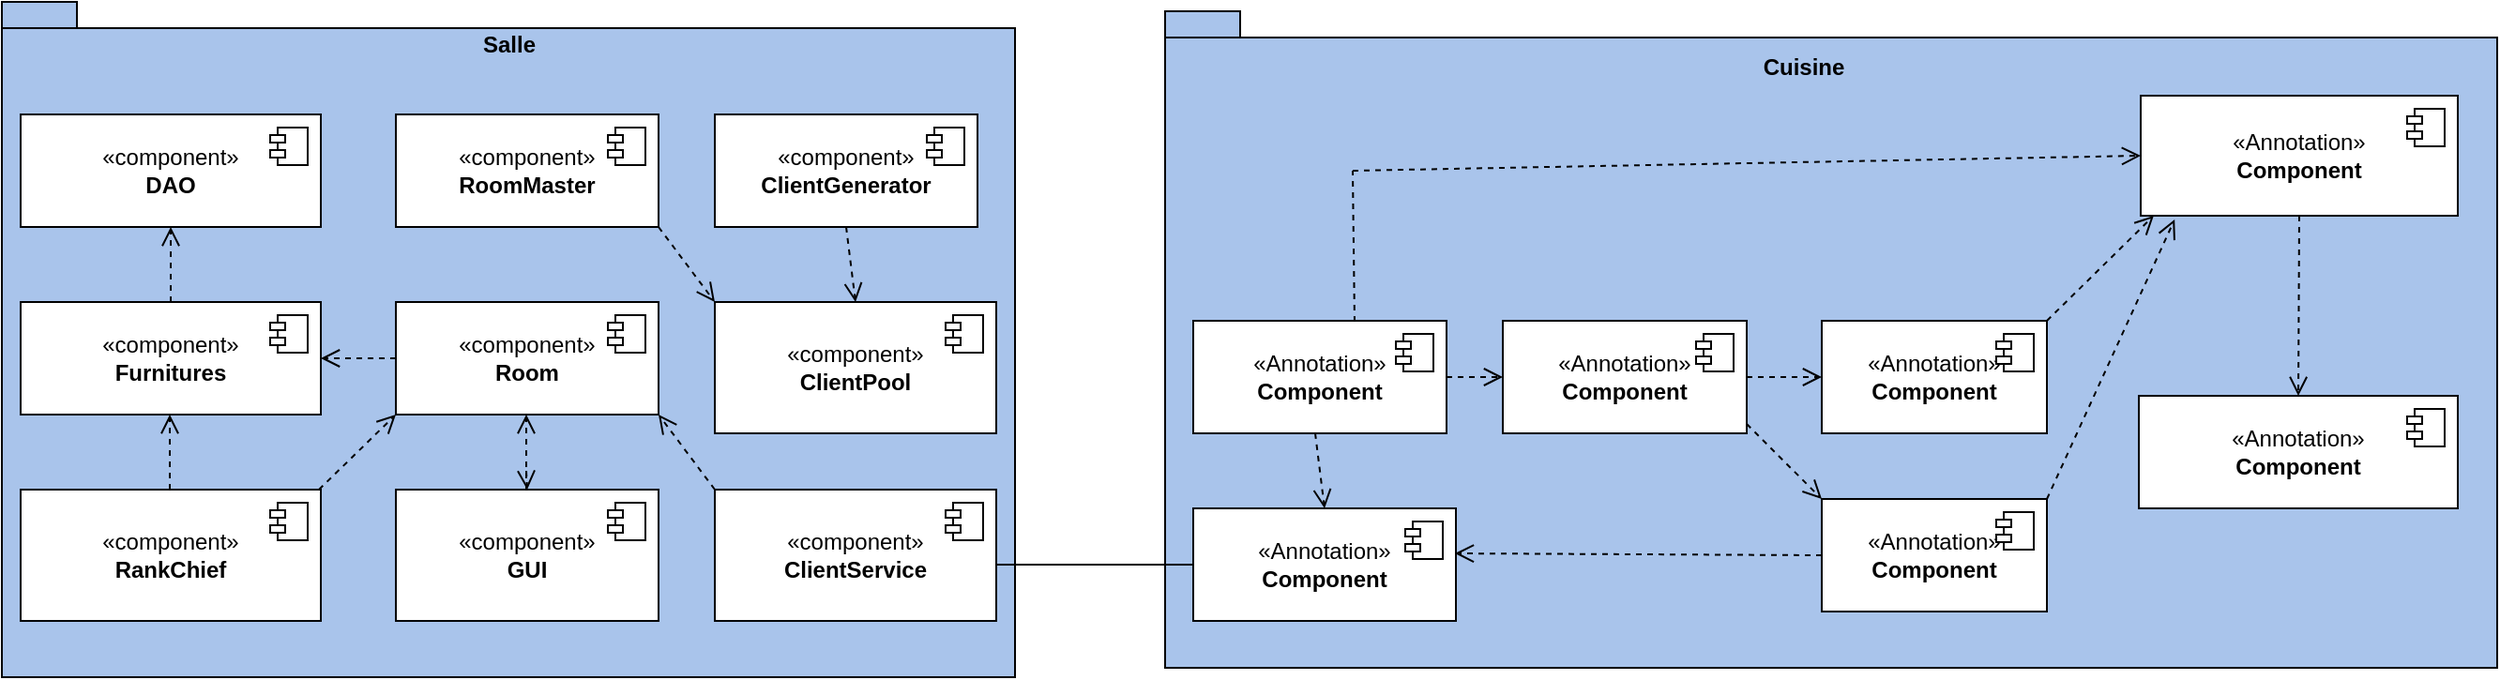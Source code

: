 <mxfile version="24.7.17">
  <diagram name="Page-1" id="-pZgw3kJHn1jAqIQpNoF">
    <mxGraphModel dx="1021" dy="506" grid="1" gridSize="10" guides="1" tooltips="1" connect="1" arrows="1" fold="1" page="1" pageScale="1" pageWidth="827" pageHeight="1169" math="0" shadow="0">
      <root>
        <mxCell id="0" />
        <mxCell id="1" parent="0" />
        <mxCell id="hOo59rd0F6GZLUOiB9Mv-1" value="" style="shape=folder;fontStyle=1;spacingTop=10;tabWidth=40;tabHeight=14;tabPosition=left;html=1;whiteSpace=wrap;fillColor=#A9C4EB;" vertex="1" parent="1">
          <mxGeometry x="50" y="210" width="540" height="360" as="geometry" />
        </mxCell>
        <mxCell id="hOo59rd0F6GZLUOiB9Mv-2" value="«component»&lt;br&gt;&lt;b&gt;DAO&lt;/b&gt;" style="html=1;dropTarget=0;whiteSpace=wrap;" vertex="1" parent="1">
          <mxGeometry x="60" y="270" width="160" height="60" as="geometry" />
        </mxCell>
        <mxCell id="hOo59rd0F6GZLUOiB9Mv-3" value="" style="shape=module;jettyWidth=8;jettyHeight=4;" vertex="1" parent="hOo59rd0F6GZLUOiB9Mv-2">
          <mxGeometry x="1" width="20" height="20" relative="1" as="geometry">
            <mxPoint x="-27" y="7" as="offset" />
          </mxGeometry>
        </mxCell>
        <mxCell id="hOo59rd0F6GZLUOiB9Mv-4" value="«component»&lt;br&gt;&lt;b&gt;Furnitures&lt;/b&gt;" style="html=1;dropTarget=0;whiteSpace=wrap;" vertex="1" parent="1">
          <mxGeometry x="60" y="370" width="160" height="60" as="geometry" />
        </mxCell>
        <mxCell id="hOo59rd0F6GZLUOiB9Mv-5" value="" style="shape=module;jettyWidth=8;jettyHeight=4;" vertex="1" parent="hOo59rd0F6GZLUOiB9Mv-4">
          <mxGeometry x="1" width="20" height="20" relative="1" as="geometry">
            <mxPoint x="-27" y="7" as="offset" />
          </mxGeometry>
        </mxCell>
        <mxCell id="hOo59rd0F6GZLUOiB9Mv-6" value="«component»&lt;br&gt;&lt;b&gt;RankChief&lt;/b&gt;" style="html=1;dropTarget=0;whiteSpace=wrap;" vertex="1" parent="1">
          <mxGeometry x="60" y="470" width="160" height="70" as="geometry" />
        </mxCell>
        <mxCell id="hOo59rd0F6GZLUOiB9Mv-7" value="" style="shape=module;jettyWidth=8;jettyHeight=4;" vertex="1" parent="hOo59rd0F6GZLUOiB9Mv-6">
          <mxGeometry x="1" width="20" height="20" relative="1" as="geometry">
            <mxPoint x="-27" y="7" as="offset" />
          </mxGeometry>
        </mxCell>
        <mxCell id="hOo59rd0F6GZLUOiB9Mv-8" value="«component»&lt;br&gt;&lt;b&gt;RoomMaster&lt;/b&gt;" style="html=1;dropTarget=0;whiteSpace=wrap;" vertex="1" parent="1">
          <mxGeometry x="260" y="270" width="140" height="60" as="geometry" />
        </mxCell>
        <mxCell id="hOo59rd0F6GZLUOiB9Mv-9" value="" style="shape=module;jettyWidth=8;jettyHeight=4;" vertex="1" parent="hOo59rd0F6GZLUOiB9Mv-8">
          <mxGeometry x="1" width="20" height="20" relative="1" as="geometry">
            <mxPoint x="-27" y="7" as="offset" />
          </mxGeometry>
        </mxCell>
        <mxCell id="hOo59rd0F6GZLUOiB9Mv-10" value="«component»&lt;br&gt;&lt;b&gt;Room&lt;/b&gt;" style="html=1;dropTarget=0;whiteSpace=wrap;" vertex="1" parent="1">
          <mxGeometry x="260" y="370" width="140" height="60" as="geometry" />
        </mxCell>
        <mxCell id="hOo59rd0F6GZLUOiB9Mv-11" value="" style="shape=module;jettyWidth=8;jettyHeight=4;" vertex="1" parent="hOo59rd0F6GZLUOiB9Mv-10">
          <mxGeometry x="1" width="20" height="20" relative="1" as="geometry">
            <mxPoint x="-27" y="7" as="offset" />
          </mxGeometry>
        </mxCell>
        <mxCell id="hOo59rd0F6GZLUOiB9Mv-12" value="«component»&lt;br&gt;&lt;b&gt;GUI&lt;/b&gt;" style="html=1;dropTarget=0;whiteSpace=wrap;" vertex="1" parent="1">
          <mxGeometry x="260" y="470" width="140" height="70" as="geometry" />
        </mxCell>
        <mxCell id="hOo59rd0F6GZLUOiB9Mv-13" value="" style="shape=module;jettyWidth=8;jettyHeight=4;" vertex="1" parent="hOo59rd0F6GZLUOiB9Mv-12">
          <mxGeometry x="1" width="20" height="20" relative="1" as="geometry">
            <mxPoint x="-27" y="7" as="offset" />
          </mxGeometry>
        </mxCell>
        <mxCell id="hOo59rd0F6GZLUOiB9Mv-14" value="«component»&lt;br&gt;&lt;b&gt;ClientGenerator&lt;/b&gt;" style="html=1;dropTarget=0;whiteSpace=wrap;" vertex="1" parent="1">
          <mxGeometry x="430" y="270" width="140" height="60" as="geometry" />
        </mxCell>
        <mxCell id="hOo59rd0F6GZLUOiB9Mv-15" value="" style="shape=module;jettyWidth=8;jettyHeight=4;" vertex="1" parent="hOo59rd0F6GZLUOiB9Mv-14">
          <mxGeometry x="1" width="20" height="20" relative="1" as="geometry">
            <mxPoint x="-27" y="7" as="offset" />
          </mxGeometry>
        </mxCell>
        <mxCell id="hOo59rd0F6GZLUOiB9Mv-16" value="«component»&lt;br&gt;&lt;b&gt;ClientPool&lt;/b&gt;" style="html=1;dropTarget=0;whiteSpace=wrap;" vertex="1" parent="1">
          <mxGeometry x="430" y="370" width="150" height="70" as="geometry" />
        </mxCell>
        <mxCell id="hOo59rd0F6GZLUOiB9Mv-17" value="" style="shape=module;jettyWidth=8;jettyHeight=4;" vertex="1" parent="hOo59rd0F6GZLUOiB9Mv-16">
          <mxGeometry x="1" width="20" height="20" relative="1" as="geometry">
            <mxPoint x="-27" y="7" as="offset" />
          </mxGeometry>
        </mxCell>
        <mxCell id="hOo59rd0F6GZLUOiB9Mv-18" value="«component»&lt;br&gt;&lt;b&gt;ClientService&lt;/b&gt;" style="html=1;dropTarget=0;whiteSpace=wrap;" vertex="1" parent="1">
          <mxGeometry x="430" y="470" width="150" height="70" as="geometry" />
        </mxCell>
        <mxCell id="hOo59rd0F6GZLUOiB9Mv-19" value="" style="shape=module;jettyWidth=8;jettyHeight=4;" vertex="1" parent="hOo59rd0F6GZLUOiB9Mv-18">
          <mxGeometry x="1" width="20" height="20" relative="1" as="geometry">
            <mxPoint x="-27" y="7" as="offset" />
          </mxGeometry>
        </mxCell>
        <mxCell id="hOo59rd0F6GZLUOiB9Mv-20" value="Salle" style="text;align=center;fontStyle=1;verticalAlign=middle;spacingLeft=3;spacingRight=3;strokeColor=none;rotatable=0;points=[[0,0.5],[1,0.5]];portConstraint=eastwest;html=1;" vertex="1" parent="1">
          <mxGeometry x="280" y="220" width="80" height="26" as="geometry" />
        </mxCell>
        <mxCell id="hOo59rd0F6GZLUOiB9Mv-21" value="" style="html=1;verticalAlign=bottom;endArrow=open;dashed=1;endSize=8;curved=0;rounded=0;" edge="1" parent="1" source="hOo59rd0F6GZLUOiB9Mv-4">
          <mxGeometry relative="1" as="geometry">
            <mxPoint x="220" y="330" as="sourcePoint" />
            <mxPoint x="140" y="330" as="targetPoint" />
          </mxGeometry>
        </mxCell>
        <mxCell id="hOo59rd0F6GZLUOiB9Mv-22" value="" style="html=1;verticalAlign=bottom;endArrow=open;dashed=1;endSize=8;curved=0;rounded=0;" edge="1" parent="1">
          <mxGeometry relative="1" as="geometry">
            <mxPoint x="139.5" y="470" as="sourcePoint" />
            <mxPoint x="139.5" y="430" as="targetPoint" />
          </mxGeometry>
        </mxCell>
        <mxCell id="hOo59rd0F6GZLUOiB9Mv-23" value="" style="html=1;verticalAlign=bottom;endArrow=open;dashed=1;endSize=8;curved=0;rounded=0;entryX=0;entryY=1;entryDx=0;entryDy=0;" edge="1" parent="1" target="hOo59rd0F6GZLUOiB9Mv-10">
          <mxGeometry relative="1" as="geometry">
            <mxPoint x="219" y="470" as="sourcePoint" />
            <mxPoint x="219" y="430" as="targetPoint" />
          </mxGeometry>
        </mxCell>
        <mxCell id="hOo59rd0F6GZLUOiB9Mv-24" value="" style="html=1;verticalAlign=bottom;endArrow=open;dashed=1;endSize=8;curved=0;rounded=0;entryX=1;entryY=0.5;entryDx=0;entryDy=0;exitX=0;exitY=0.5;exitDx=0;exitDy=0;" edge="1" parent="1" source="hOo59rd0F6GZLUOiB9Mv-10" target="hOo59rd0F6GZLUOiB9Mv-4">
          <mxGeometry relative="1" as="geometry">
            <mxPoint x="259" y="410" as="sourcePoint" />
            <mxPoint x="259" y="370" as="targetPoint" />
          </mxGeometry>
        </mxCell>
        <mxCell id="hOo59rd0F6GZLUOiB9Mv-25" value="" style="html=1;verticalAlign=bottom;endArrow=open;dashed=1;endSize=8;curved=0;rounded=0;entryX=0;entryY=0;entryDx=0;entryDy=0;exitX=1;exitY=1;exitDx=0;exitDy=0;" edge="1" parent="1" source="hOo59rd0F6GZLUOiB9Mv-8" target="hOo59rd0F6GZLUOiB9Mv-16">
          <mxGeometry relative="1" as="geometry">
            <mxPoint x="410" y="340" as="sourcePoint" />
            <mxPoint x="410" y="300" as="targetPoint" />
          </mxGeometry>
        </mxCell>
        <mxCell id="hOo59rd0F6GZLUOiB9Mv-26" value="" style="html=1;verticalAlign=bottom;endArrow=open;dashed=1;endSize=8;curved=0;rounded=0;entryX=0.5;entryY=0;entryDx=0;entryDy=0;exitX=0.5;exitY=1;exitDx=0;exitDy=0;" edge="1" parent="1" source="hOo59rd0F6GZLUOiB9Mv-14" target="hOo59rd0F6GZLUOiB9Mv-16">
          <mxGeometry relative="1" as="geometry">
            <mxPoint x="499.5" y="360" as="sourcePoint" />
            <mxPoint x="499.5" y="320" as="targetPoint" />
          </mxGeometry>
        </mxCell>
        <mxCell id="hOo59rd0F6GZLUOiB9Mv-27" value="" style="html=1;verticalAlign=bottom;endArrow=open;dashed=1;endSize=8;curved=0;rounded=0;entryX=1;entryY=1;entryDx=0;entryDy=0;" edge="1" parent="1" target="hOo59rd0F6GZLUOiB9Mv-10">
          <mxGeometry relative="1" as="geometry">
            <mxPoint x="430" y="470" as="sourcePoint" />
            <mxPoint x="430" y="430" as="targetPoint" />
          </mxGeometry>
        </mxCell>
        <mxCell id="hOo59rd0F6GZLUOiB9Mv-28" value="" style="html=1;verticalAlign=bottom;endArrow=open;dashed=1;endSize=8;curved=0;rounded=0;" edge="1" parent="1">
          <mxGeometry relative="1" as="geometry">
            <mxPoint x="329.5" y="470" as="sourcePoint" />
            <mxPoint x="329.5" y="430" as="targetPoint" />
          </mxGeometry>
        </mxCell>
        <mxCell id="hOo59rd0F6GZLUOiB9Mv-29" value="" style="html=1;verticalAlign=bottom;endArrow=open;dashed=1;endSize=8;curved=0;rounded=0;entryX=0.5;entryY=0;entryDx=0;entryDy=0;" edge="1" parent="1" target="hOo59rd0F6GZLUOiB9Mv-12">
          <mxGeometry relative="1" as="geometry">
            <mxPoint x="329.5" y="460" as="sourcePoint" />
            <mxPoint x="329.5" y="420" as="targetPoint" />
          </mxGeometry>
        </mxCell>
        <mxCell id="hOo59rd0F6GZLUOiB9Mv-31" value="" style="shape=folder;fontStyle=1;spacingTop=10;tabWidth=40;tabHeight=14;tabPosition=left;html=1;whiteSpace=wrap;fillColor=#A9C4EB;" vertex="1" parent="1">
          <mxGeometry x="670" y="215" width="710" height="350" as="geometry" />
        </mxCell>
        <mxCell id="hOo59rd0F6GZLUOiB9Mv-32" value="Cuisine" style="text;align=center;fontStyle=1;verticalAlign=middle;spacingLeft=3;spacingRight=3;strokeColor=none;rotatable=0;points=[[0,0.5],[1,0.5]];portConstraint=eastwest;html=1;" vertex="1" parent="1">
          <mxGeometry x="970" y="230" width="80" height="30" as="geometry" />
        </mxCell>
        <mxCell id="hOo59rd0F6GZLUOiB9Mv-33" value="&amp;laquo;Annotation&amp;raquo;&lt;br/&gt;&lt;b&gt;Component&lt;/b&gt;" style="html=1;dropTarget=0;whiteSpace=wrap;" vertex="1" parent="1">
          <mxGeometry x="685" y="380" width="135" height="60" as="geometry" />
        </mxCell>
        <mxCell id="hOo59rd0F6GZLUOiB9Mv-34" value="" style="shape=module;jettyWidth=8;jettyHeight=4;" vertex="1" parent="hOo59rd0F6GZLUOiB9Mv-33">
          <mxGeometry x="1" width="20" height="20" relative="1" as="geometry">
            <mxPoint x="-27" y="7" as="offset" />
          </mxGeometry>
        </mxCell>
        <mxCell id="hOo59rd0F6GZLUOiB9Mv-35" value="&amp;laquo;Annotation&amp;raquo;&lt;br/&gt;&lt;b&gt;Component&lt;/b&gt;" style="html=1;dropTarget=0;whiteSpace=wrap;" vertex="1" parent="1">
          <mxGeometry x="685" y="480" width="140" height="60" as="geometry" />
        </mxCell>
        <mxCell id="hOo59rd0F6GZLUOiB9Mv-36" value="" style="shape=module;jettyWidth=8;jettyHeight=4;" vertex="1" parent="hOo59rd0F6GZLUOiB9Mv-35">
          <mxGeometry x="1" width="20" height="20" relative="1" as="geometry">
            <mxPoint x="-27" y="7" as="offset" />
          </mxGeometry>
        </mxCell>
        <mxCell id="hOo59rd0F6GZLUOiB9Mv-37" value="&amp;laquo;Annotation&amp;raquo;&lt;br/&gt;&lt;b&gt;Component&lt;/b&gt;" style="html=1;dropTarget=0;whiteSpace=wrap;" vertex="1" parent="1">
          <mxGeometry x="850" y="380" width="130" height="60" as="geometry" />
        </mxCell>
        <mxCell id="hOo59rd0F6GZLUOiB9Mv-38" value="" style="shape=module;jettyWidth=8;jettyHeight=4;" vertex="1" parent="hOo59rd0F6GZLUOiB9Mv-37">
          <mxGeometry x="1" width="20" height="20" relative="1" as="geometry">
            <mxPoint x="-27" y="7" as="offset" />
          </mxGeometry>
        </mxCell>
        <mxCell id="hOo59rd0F6GZLUOiB9Mv-39" value="&amp;laquo;Annotation&amp;raquo;&lt;br/&gt;&lt;b&gt;Component&lt;/b&gt;" style="html=1;dropTarget=0;whiteSpace=wrap;" vertex="1" parent="1">
          <mxGeometry x="1020" y="380" width="120" height="60" as="geometry" />
        </mxCell>
        <mxCell id="hOo59rd0F6GZLUOiB9Mv-40" value="" style="shape=module;jettyWidth=8;jettyHeight=4;" vertex="1" parent="hOo59rd0F6GZLUOiB9Mv-39">
          <mxGeometry x="1" width="20" height="20" relative="1" as="geometry">
            <mxPoint x="-27" y="7" as="offset" />
          </mxGeometry>
        </mxCell>
        <mxCell id="hOo59rd0F6GZLUOiB9Mv-41" value="&amp;laquo;Annotation&amp;raquo;&lt;br/&gt;&lt;b&gt;Component&lt;/b&gt;" style="html=1;dropTarget=0;whiteSpace=wrap;" vertex="1" parent="1">
          <mxGeometry x="1020" y="475" width="120" height="60" as="geometry" />
        </mxCell>
        <mxCell id="hOo59rd0F6GZLUOiB9Mv-42" value="" style="shape=module;jettyWidth=8;jettyHeight=4;" vertex="1" parent="hOo59rd0F6GZLUOiB9Mv-41">
          <mxGeometry x="1" width="20" height="20" relative="1" as="geometry">
            <mxPoint x="-27" y="7" as="offset" />
          </mxGeometry>
        </mxCell>
        <mxCell id="hOo59rd0F6GZLUOiB9Mv-43" value="&amp;laquo;Annotation&amp;raquo;&lt;br/&gt;&lt;b&gt;Component&lt;/b&gt;" style="html=1;dropTarget=0;whiteSpace=wrap;" vertex="1" parent="1">
          <mxGeometry x="1190" y="260" width="169" height="64" as="geometry" />
        </mxCell>
        <mxCell id="hOo59rd0F6GZLUOiB9Mv-44" value="" style="shape=module;jettyWidth=8;jettyHeight=4;" vertex="1" parent="hOo59rd0F6GZLUOiB9Mv-43">
          <mxGeometry x="1" width="20" height="20" relative="1" as="geometry">
            <mxPoint x="-27" y="7" as="offset" />
          </mxGeometry>
        </mxCell>
        <mxCell id="hOo59rd0F6GZLUOiB9Mv-45" value="&amp;laquo;Annotation&amp;raquo;&lt;br/&gt;&lt;b&gt;Component&lt;/b&gt;" style="html=1;dropTarget=0;whiteSpace=wrap;" vertex="1" parent="1">
          <mxGeometry x="1189" y="420" width="170" height="60" as="geometry" />
        </mxCell>
        <mxCell id="hOo59rd0F6GZLUOiB9Mv-46" value="" style="shape=module;jettyWidth=8;jettyHeight=4;" vertex="1" parent="hOo59rd0F6GZLUOiB9Mv-45">
          <mxGeometry x="1" width="20" height="20" relative="1" as="geometry">
            <mxPoint x="-27" y="7" as="offset" />
          </mxGeometry>
        </mxCell>
        <mxCell id="hOo59rd0F6GZLUOiB9Mv-47" value="" style="html=1;verticalAlign=bottom;endArrow=open;dashed=1;endSize=8;curved=0;rounded=0;entryX=0.5;entryY=0;entryDx=0;entryDy=0;exitX=0.5;exitY=1;exitDx=0;exitDy=0;" edge="1" parent="1">
          <mxGeometry relative="1" as="geometry">
            <mxPoint x="750" y="440" as="sourcePoint" />
            <mxPoint x="755" y="480" as="targetPoint" />
          </mxGeometry>
        </mxCell>
        <mxCell id="hOo59rd0F6GZLUOiB9Mv-49" value="" style="html=1;verticalAlign=bottom;endArrow=open;dashed=1;endSize=8;curved=0;rounded=0;exitX=0;exitY=0.5;exitDx=0;exitDy=0;entryX=0.996;entryY=0.4;entryDx=0;entryDy=0;entryPerimeter=0;" edge="1" parent="1" source="hOo59rd0F6GZLUOiB9Mv-41" target="hOo59rd0F6GZLUOiB9Mv-35">
          <mxGeometry relative="1" as="geometry">
            <mxPoint x="840" y="460" as="sourcePoint" />
            <mxPoint x="830" y="505" as="targetPoint" />
          </mxGeometry>
        </mxCell>
        <mxCell id="hOo59rd0F6GZLUOiB9Mv-50" value="" style="html=1;verticalAlign=bottom;endArrow=open;dashed=1;endSize=8;curved=0;rounded=0;entryX=0;entryY=0.5;entryDx=0;entryDy=0;exitX=1;exitY=0.5;exitDx=0;exitDy=0;" edge="1" parent="1" source="hOo59rd0F6GZLUOiB9Mv-33" target="hOo59rd0F6GZLUOiB9Mv-37">
          <mxGeometry relative="1" as="geometry">
            <mxPoint x="820" y="400" as="sourcePoint" />
            <mxPoint x="825" y="440" as="targetPoint" />
          </mxGeometry>
        </mxCell>
        <mxCell id="hOo59rd0F6GZLUOiB9Mv-51" value="" style="html=1;verticalAlign=bottom;endArrow=open;dashed=1;endSize=8;curved=0;rounded=0;entryX=0;entryY=0;entryDx=0;entryDy=0;exitX=0.5;exitY=1;exitDx=0;exitDy=0;" edge="1" parent="1" target="hOo59rd0F6GZLUOiB9Mv-41">
          <mxGeometry relative="1" as="geometry">
            <mxPoint x="980" y="435" as="sourcePoint" />
            <mxPoint x="985" y="475" as="targetPoint" />
          </mxGeometry>
        </mxCell>
        <mxCell id="hOo59rd0F6GZLUOiB9Mv-52" value="" style="html=1;verticalAlign=bottom;endArrow=open;dashed=1;endSize=8;curved=0;rounded=0;entryX=0;entryY=0.5;entryDx=0;entryDy=0;exitX=1;exitY=0.5;exitDx=0;exitDy=0;" edge="1" parent="1" source="hOo59rd0F6GZLUOiB9Mv-37" target="hOo59rd0F6GZLUOiB9Mv-39">
          <mxGeometry relative="1" as="geometry">
            <mxPoint x="980" y="400" as="sourcePoint" />
            <mxPoint x="985" y="440" as="targetPoint" />
          </mxGeometry>
        </mxCell>
        <mxCell id="hOo59rd0F6GZLUOiB9Mv-53" value="" style="html=1;verticalAlign=bottom;endArrow=open;dashed=1;endSize=8;curved=0;rounded=0;entryX=0.041;entryY=1;entryDx=0;entryDy=0;exitX=0.5;exitY=1;exitDx=0;exitDy=0;entryPerimeter=0;" edge="1" parent="1" target="hOo59rd0F6GZLUOiB9Mv-43">
          <mxGeometry relative="1" as="geometry">
            <mxPoint x="1140" y="380" as="sourcePoint" />
            <mxPoint x="1145" y="420" as="targetPoint" />
          </mxGeometry>
        </mxCell>
        <mxCell id="hOo59rd0F6GZLUOiB9Mv-54" value="" style="html=1;verticalAlign=bottom;endArrow=open;dashed=1;endSize=8;curved=0;rounded=0;entryX=0.5;entryY=0;entryDx=0;entryDy=0;exitX=0.5;exitY=1;exitDx=0;exitDy=0;" edge="1" parent="1" source="hOo59rd0F6GZLUOiB9Mv-43" target="hOo59rd0F6GZLUOiB9Mv-45">
          <mxGeometry relative="1" as="geometry">
            <mxPoint x="1271.5" y="320" as="sourcePoint" />
            <mxPoint x="1276.5" y="360" as="targetPoint" />
          </mxGeometry>
        </mxCell>
        <mxCell id="hOo59rd0F6GZLUOiB9Mv-55" value="" style="html=1;verticalAlign=bottom;endArrow=open;dashed=1;endSize=8;curved=0;rounded=0;entryX=0.107;entryY=1.031;entryDx=0;entryDy=0;exitX=1;exitY=0;exitDx=0;exitDy=0;entryPerimeter=0;" edge="1" parent="1" source="hOo59rd0F6GZLUOiB9Mv-41" target="hOo59rd0F6GZLUOiB9Mv-43">
          <mxGeometry relative="1" as="geometry">
            <mxPoint x="1140" y="470" as="sourcePoint" />
            <mxPoint x="1145" y="510" as="targetPoint" />
          </mxGeometry>
        </mxCell>
        <mxCell id="hOo59rd0F6GZLUOiB9Mv-56" value="" style="html=1;verticalAlign=bottom;endArrow=open;dashed=1;endSize=8;curved=0;rounded=0;entryX=0;entryY=0.5;entryDx=0;entryDy=0;" edge="1" parent="1" target="hOo59rd0F6GZLUOiB9Mv-43">
          <mxGeometry relative="1" as="geometry">
            <mxPoint x="770" y="300" as="sourcePoint" />
            <mxPoint x="975" y="324" as="targetPoint" />
          </mxGeometry>
        </mxCell>
        <mxCell id="hOo59rd0F6GZLUOiB9Mv-57" value="" style="endArrow=none;dashed=1;html=1;rounded=0;exitX=0.637;exitY=0.008;exitDx=0;exitDy=0;exitPerimeter=0;" edge="1" parent="1" source="hOo59rd0F6GZLUOiB9Mv-33">
          <mxGeometry width="50" height="50" relative="1" as="geometry">
            <mxPoint x="720" y="350" as="sourcePoint" />
            <mxPoint x="770" y="300" as="targetPoint" />
          </mxGeometry>
        </mxCell>
        <mxCell id="hOo59rd0F6GZLUOiB9Mv-60" value="" style="endArrow=none;html=1;rounded=0;entryX=0;entryY=0.5;entryDx=0;entryDy=0;" edge="1" parent="1" target="hOo59rd0F6GZLUOiB9Mv-35">
          <mxGeometry width="50" height="50" relative="1" as="geometry">
            <mxPoint x="580" y="510" as="sourcePoint" />
            <mxPoint x="630" y="460" as="targetPoint" />
          </mxGeometry>
        </mxCell>
      </root>
    </mxGraphModel>
  </diagram>
</mxfile>
